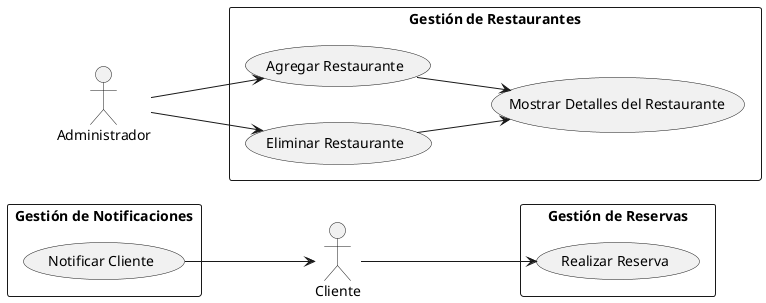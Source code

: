 @startuml

left to right direction
skinparam packageStyle rectangle

actor Cliente
actor Administrador

rectangle "Gestión de Restaurantes" {
    usecase "Mostrar Detalles del Restaurante" as UC1
    usecase "Agregar Restaurante" as UC2
    usecase "Eliminar Restaurante" as UC3
}

rectangle "Gestión de Reservas" {
    usecase "Realizar Reserva" as UC4
}

rectangle "Gestión de Notificaciones" {
    usecase "Notificar Cliente" as UC5
}

Cliente --> UC4
Administrador --> UC2
Administrador --> UC3
UC2 --> UC1
UC3 --> UC1
UC5 --> Cliente

@enduml
